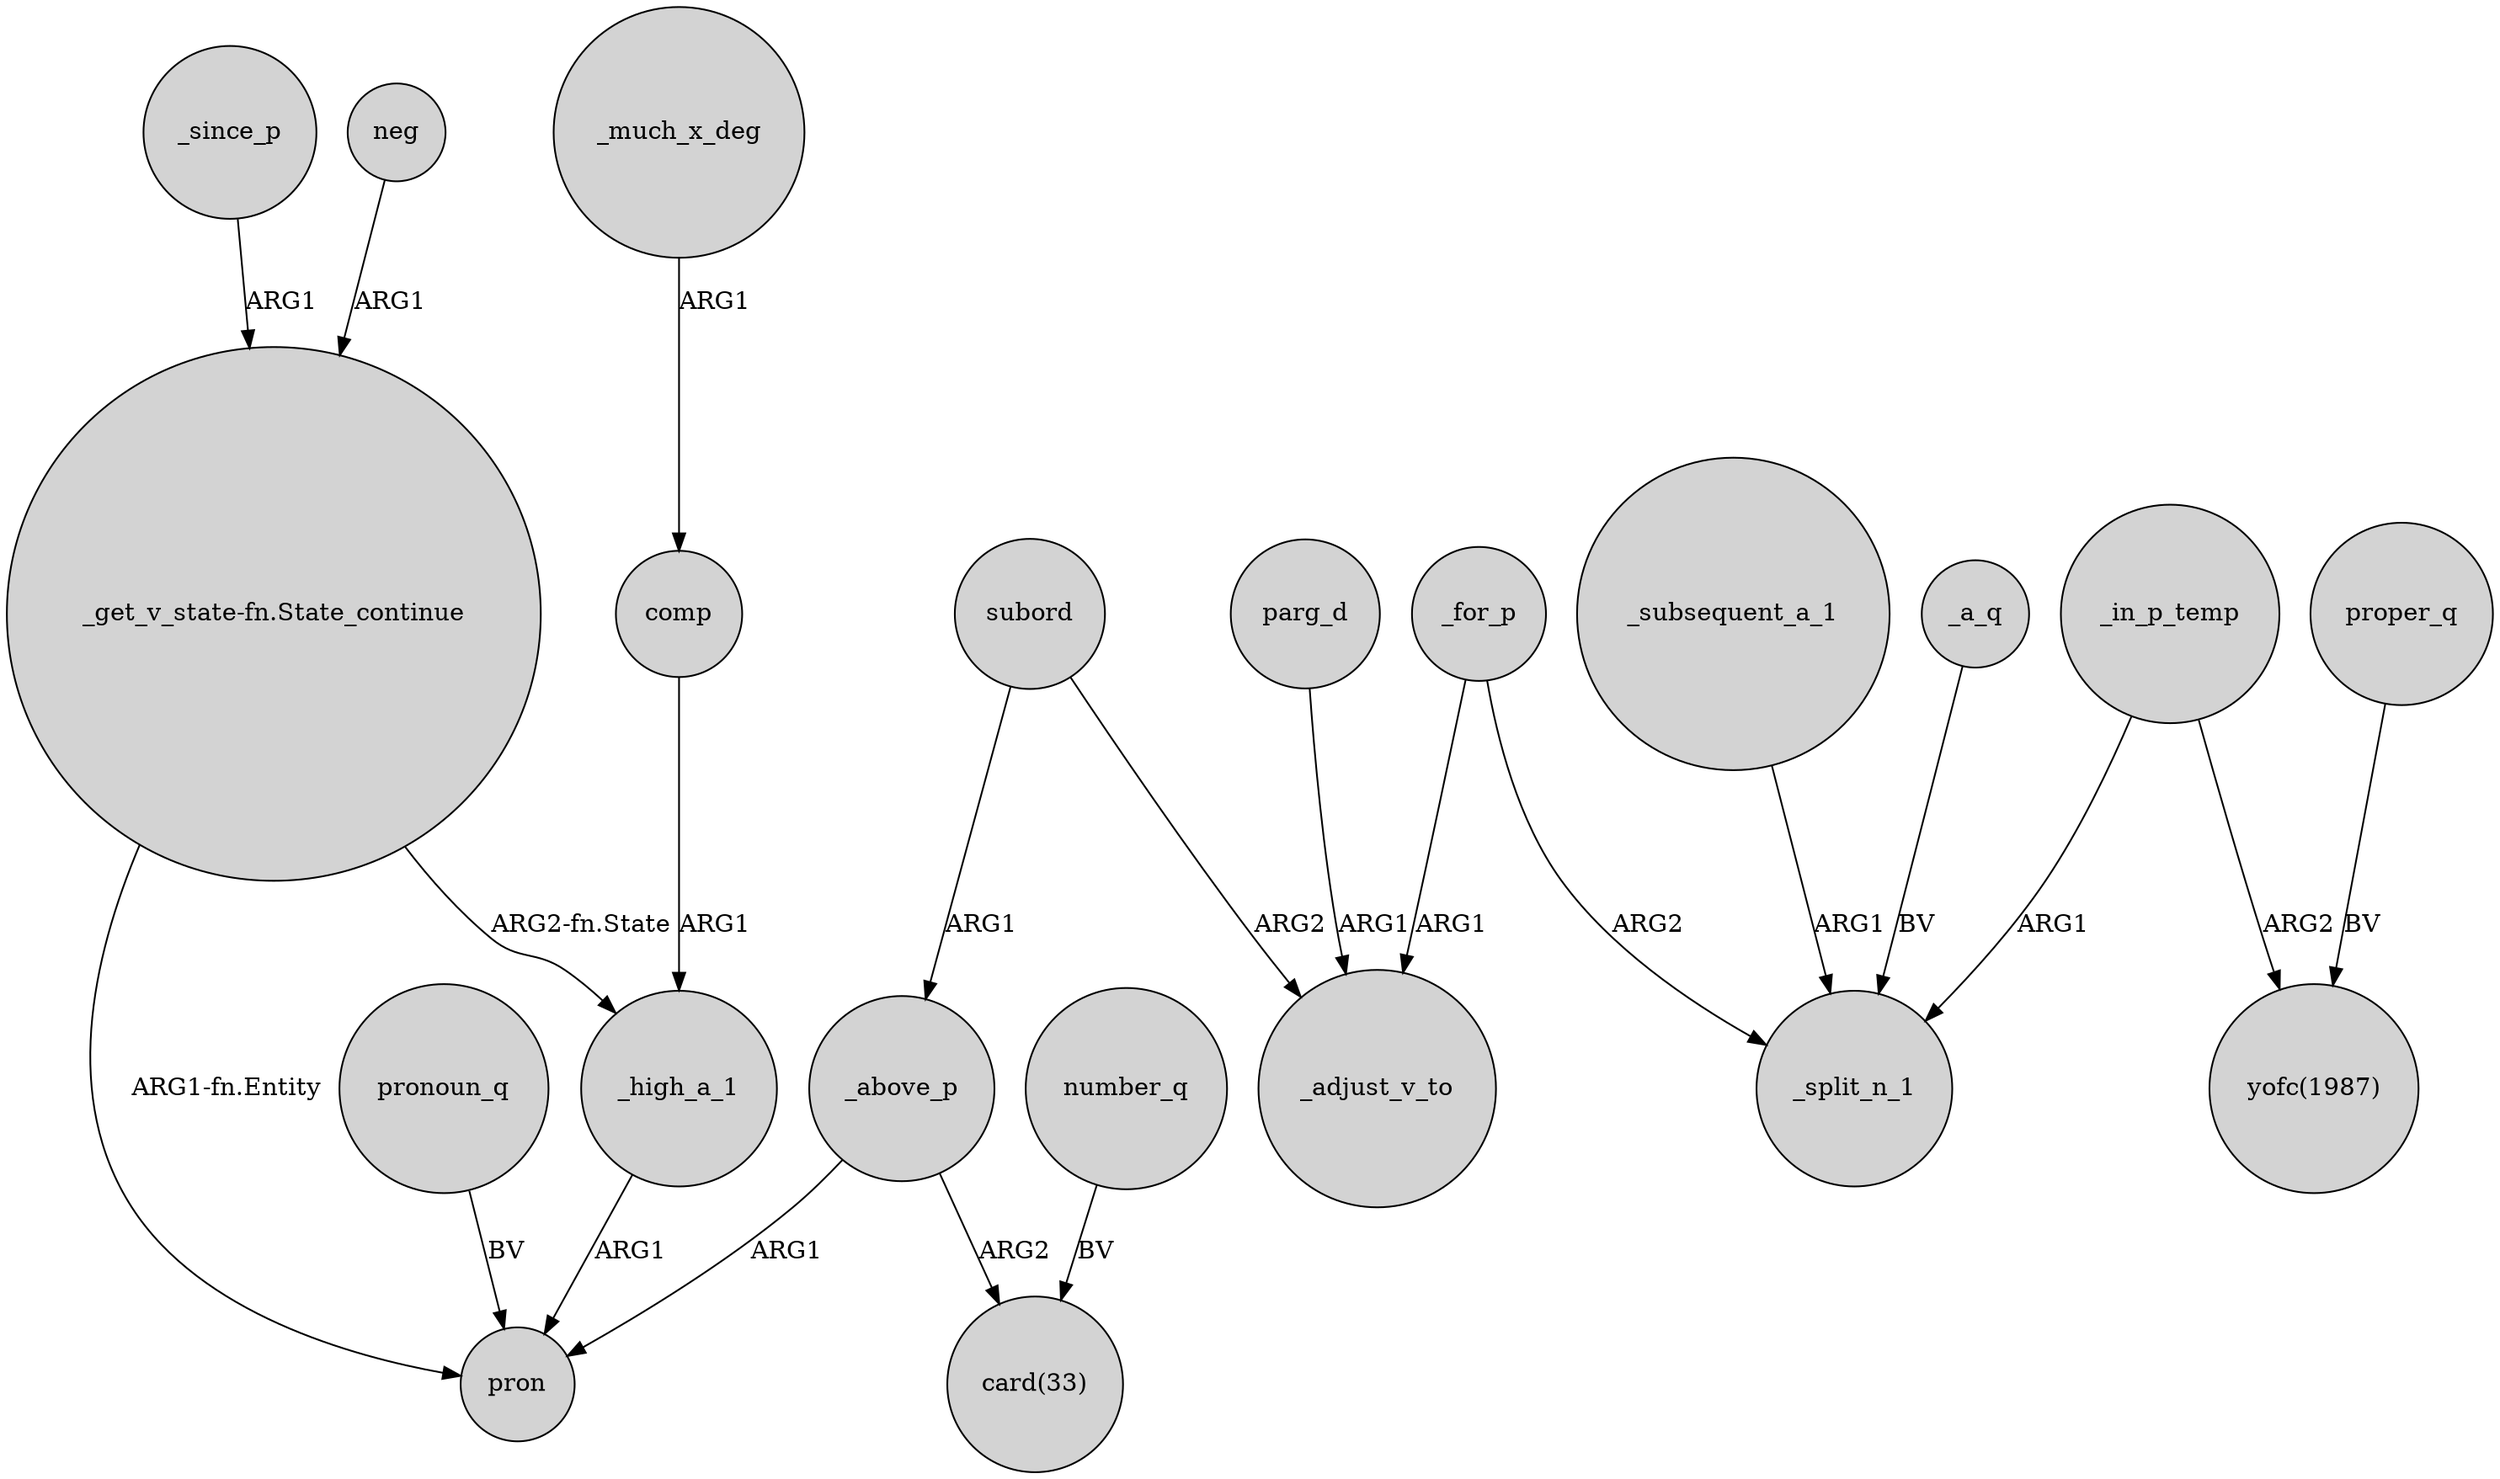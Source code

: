 digraph {
	node [shape=circle style=filled]
	_high_a_1 -> pron [label=ARG1]
	_above_p -> "card(33)" [label=ARG2]
	_in_p_temp -> "yofc(1987)" [label=ARG2]
	number_q -> "card(33)" [label=BV]
	"_get_v_state-fn.State_continue" -> pron [label="ARG1-fn.Entity"]
	_subsequent_a_1 -> _split_n_1 [label=ARG1]
	_for_p -> _split_n_1 [label=ARG2]
	parg_d -> _adjust_v_to [label=ARG1]
	pronoun_q -> pron [label=BV]
	_for_p -> _adjust_v_to [label=ARG1]
	_in_p_temp -> _split_n_1 [label=ARG1]
	subord -> _adjust_v_to [label=ARG2]
	proper_q -> "yofc(1987)" [label=BV]
	comp -> _high_a_1 [label=ARG1]
	"_get_v_state-fn.State_continue" -> _high_a_1 [label="ARG2-fn.State"]
	_above_p -> pron [label=ARG1]
	neg -> "_get_v_state-fn.State_continue" [label=ARG1]
	_a_q -> _split_n_1 [label=BV]
	subord -> _above_p [label=ARG1]
	_much_x_deg -> comp [label=ARG1]
	_since_p -> "_get_v_state-fn.State_continue" [label=ARG1]
}
